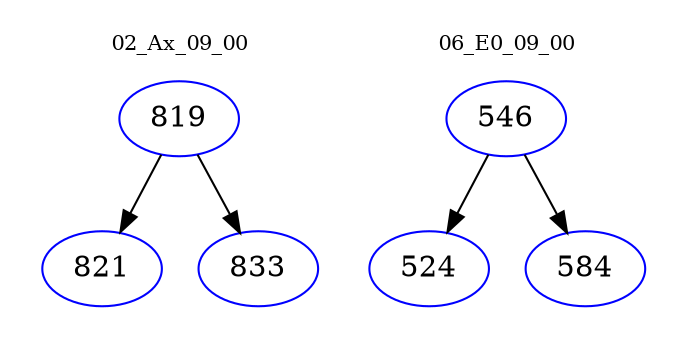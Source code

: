 digraph{
subgraph cluster_0 {
color = white
label = "02_Ax_09_00";
fontsize=10;
T0_819 [label="819", color="blue"]
T0_819 -> T0_821 [color="black"]
T0_821 [label="821", color="blue"]
T0_819 -> T0_833 [color="black"]
T0_833 [label="833", color="blue"]
}
subgraph cluster_1 {
color = white
label = "06_E0_09_00";
fontsize=10;
T1_546 [label="546", color="blue"]
T1_546 -> T1_524 [color="black"]
T1_524 [label="524", color="blue"]
T1_546 -> T1_584 [color="black"]
T1_584 [label="584", color="blue"]
}
}
